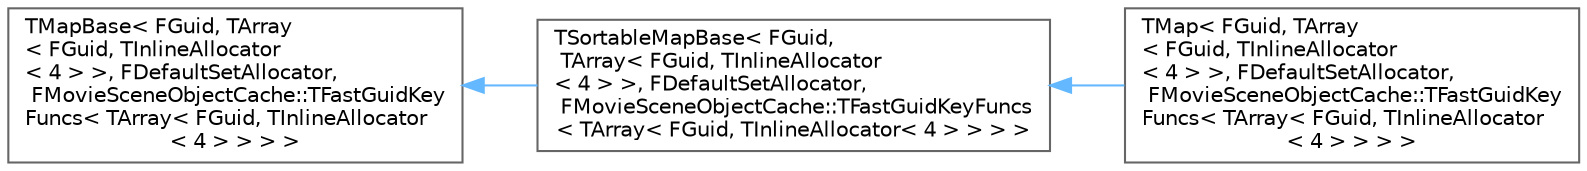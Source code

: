 digraph "Graphical Class Hierarchy"
{
 // INTERACTIVE_SVG=YES
 // LATEX_PDF_SIZE
  bgcolor="transparent";
  edge [fontname=Helvetica,fontsize=10,labelfontname=Helvetica,labelfontsize=10];
  node [fontname=Helvetica,fontsize=10,shape=box,height=0.2,width=0.4];
  rankdir="LR";
  Node0 [id="Node000000",label="TMapBase\< FGuid, TArray\l\< FGuid, TInlineAllocator\l\< 4 \> \>, FDefaultSetAllocator,\l FMovieSceneObjectCache::TFastGuidKey\lFuncs\< TArray\< FGuid, TInlineAllocator\l\< 4 \> \> \> \>",height=0.2,width=0.4,color="grey40", fillcolor="white", style="filled",URL="$d8/dad/classTMapBase.html",tooltip=" "];
  Node0 -> Node1 [id="edge6642_Node000000_Node000001",dir="back",color="steelblue1",style="solid",tooltip=" "];
  Node1 [id="Node000001",label="TSortableMapBase\< FGuid,\l TArray\< FGuid, TInlineAllocator\l\< 4 \> \>, FDefaultSetAllocator,\l FMovieSceneObjectCache::TFastGuidKeyFuncs\l\< TArray\< FGuid, TInlineAllocator\< 4 \> \> \> \>",height=0.2,width=0.4,color="grey40", fillcolor="white", style="filled",URL="$de/df5/classTSortableMapBase.html",tooltip=" "];
  Node1 -> Node2 [id="edge6643_Node000001_Node000002",dir="back",color="steelblue1",style="solid",tooltip=" "];
  Node2 [id="Node000002",label="TMap\< FGuid, TArray\l\< FGuid, TInlineAllocator\l\< 4 \> \>, FDefaultSetAllocator,\l FMovieSceneObjectCache::TFastGuidKey\lFuncs\< TArray\< FGuid, TInlineAllocator\l\< 4 \> \> \> \>",height=0.2,width=0.4,color="grey40", fillcolor="white", style="filled",URL="$d8/da9/classTMap.html",tooltip=" "];
}
